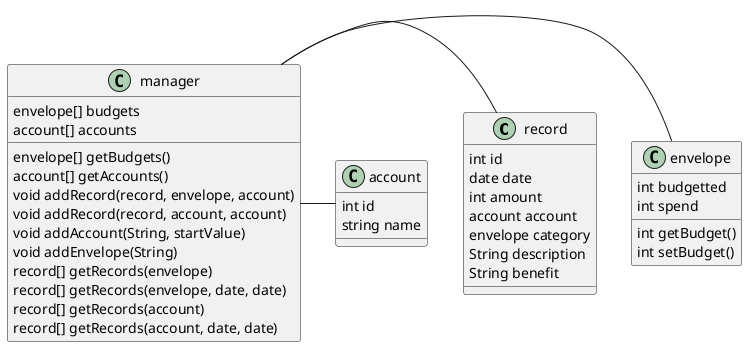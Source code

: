 @startuml

class record{
  int id
  date date
  int amount
  account account
  envelope category
  String description
  String benefit
}

class envelope{
  int budgetted
  int spend
  int getBudget()
  int setBudget()
}

class account {
  int id
  string name
}

class manager{
  envelope[] budgets
  account[] accounts

  envelope[] getBudgets()
  account[] getAccounts()
  void addRecord(record, envelope, account)
  void addRecord(record, account, account)
  void addAccount(String, startValue)
  void addEnvelope(String)
  record[] getRecords(envelope)
  record[] getRecords(envelope, date, date)
  record[] getRecords(account)
  record[] getRecords(account, date, date)

}


manager - envelope
manager - record
manager - account
@enduml
